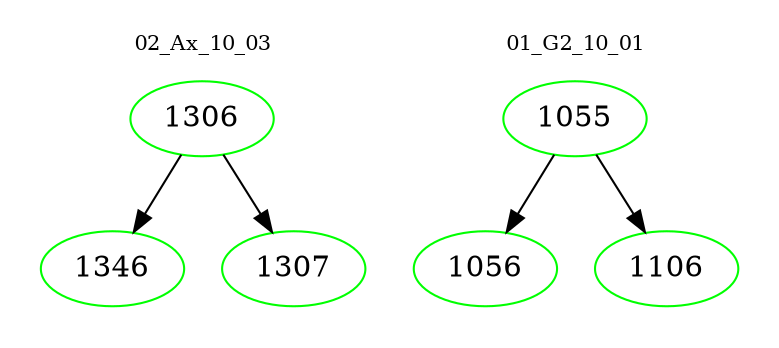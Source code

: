 digraph{
subgraph cluster_0 {
color = white
label = "02_Ax_10_03";
fontsize=10;
T0_1306 [label="1306", color="green"]
T0_1306 -> T0_1346 [color="black"]
T0_1346 [label="1346", color="green"]
T0_1306 -> T0_1307 [color="black"]
T0_1307 [label="1307", color="green"]
}
subgraph cluster_1 {
color = white
label = "01_G2_10_01";
fontsize=10;
T1_1055 [label="1055", color="green"]
T1_1055 -> T1_1056 [color="black"]
T1_1056 [label="1056", color="green"]
T1_1055 -> T1_1106 [color="black"]
T1_1106 [label="1106", color="green"]
}
}
